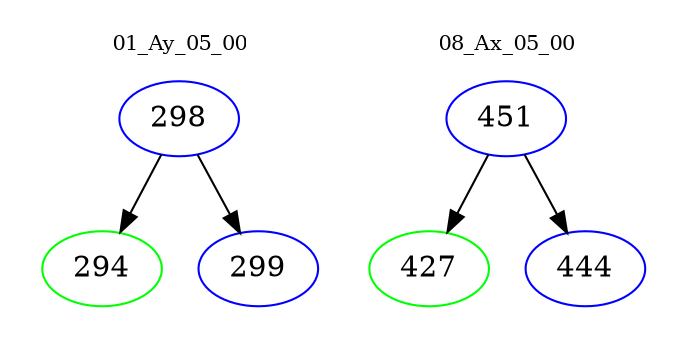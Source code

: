 digraph{
subgraph cluster_0 {
color = white
label = "01_Ay_05_00";
fontsize=10;
T0_298 [label="298", color="blue"]
T0_298 -> T0_294 [color="black"]
T0_294 [label="294", color="green"]
T0_298 -> T0_299 [color="black"]
T0_299 [label="299", color="blue"]
}
subgraph cluster_1 {
color = white
label = "08_Ax_05_00";
fontsize=10;
T1_451 [label="451", color="blue"]
T1_451 -> T1_427 [color="black"]
T1_427 [label="427", color="green"]
T1_451 -> T1_444 [color="black"]
T1_444 [label="444", color="blue"]
}
}
